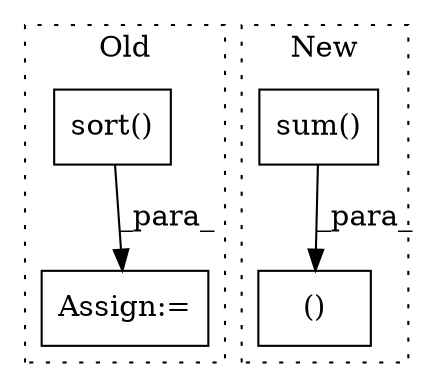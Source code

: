 digraph G {
subgraph cluster0 {
1 [label="sort()" a="75" s="6913,6977" l="11,195" shape="box"];
4 [label="Assign:=" a="68" s="6874" l="39" shape="box"];
label = "Old";
style="dotted";
}
subgraph cluster1 {
2 [label="sum()" a="75" s="6522" l="65" shape="box"];
3 [label="()" a="54" s="6839" l="47" shape="box"];
label = "New";
style="dotted";
}
1 -> 4 [label="_para_"];
2 -> 3 [label="_para_"];
}